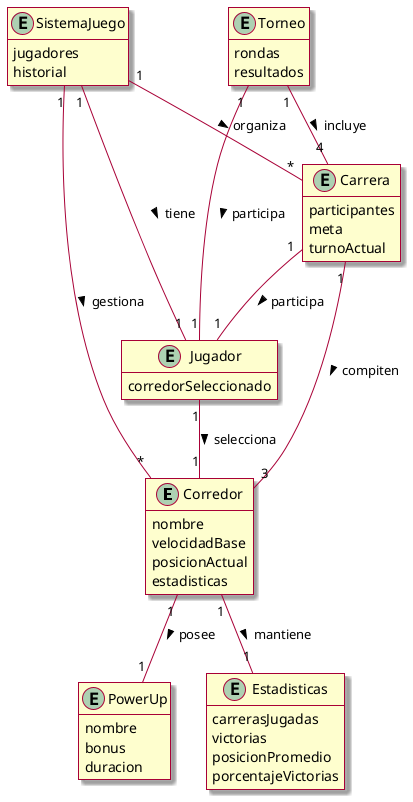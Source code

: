 @startuml
skin rose
top to bottom direction
hide empty members


entity Corredor {
    nombre
    velocidadBase
    posicionActual
    estadisticas
}

entity PowerUp {
    nombre
    bonus
    duracion
}

entity Carrera {
    participantes
    meta
    turnoActual
}

entity SistemaJuego {
    jugadores
    historial
}

entity Estadisticas {
    carrerasJugadas
    victorias
    posicionPromedio
    porcentajeVictorias
}

entity Torneo {
    rondas
    resultados
}

entity Jugador {
    corredorSeleccionado
}

SistemaJuego "1" -- "*" Corredor : gestiona >
SistemaJuego "1" -- "1" Jugador : tiene >
SistemaJuego "1" -- "*" Carrera : organiza >
Corredor "1" -- "1" PowerUp : posee >
Corredor "1" -- "1" Estadisticas : mantiene >
Carrera "1" -- "3" Corredor : compiten >
Carrera "1" -- "1" Jugador : participa >
Torneo "1" -- "4" Carrera : incluye >
Torneo "1" -- "1" Jugador : participa >
Jugador "1" -- "1" Corredor : selecciona >

@enduml